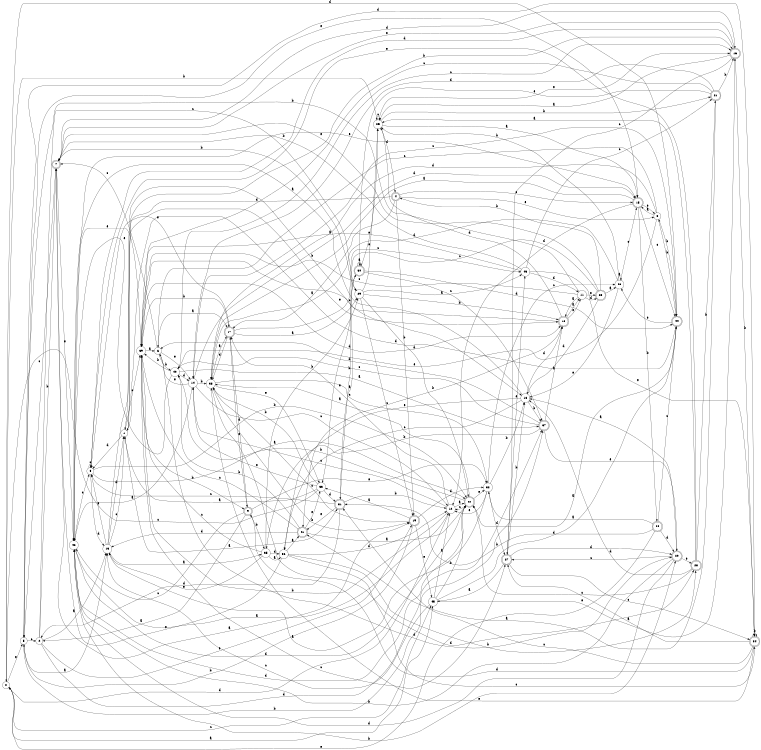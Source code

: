 digraph n37_7 {
__start0 [label="" shape="none"];

rankdir=LR;
size="8,5";

s0 [style="filled", color="black", fillcolor="white" shape="circle", label="0"];
s1 [style="filled", color="black", fillcolor="white" shape="circle", label="1"];
s2 [style="filled", color="black", fillcolor="white" shape="circle", label="2"];
s3 [style="filled", color="black", fillcolor="white" shape="circle", label="3"];
s4 [style="rounded,filled", color="black", fillcolor="white" shape="doublecircle", label="4"];
s5 [style="filled", color="black", fillcolor="white" shape="circle", label="5"];
s6 [style="filled", color="black", fillcolor="white" shape="circle", label="6"];
s7 [style="rounded,filled", color="black", fillcolor="white" shape="doublecircle", label="7"];
s8 [style="filled", color="black", fillcolor="white" shape="circle", label="8"];
s9 [style="rounded,filled", color="black", fillcolor="white" shape="doublecircle", label="9"];
s10 [style="rounded,filled", color="black", fillcolor="white" shape="doublecircle", label="10"];
s11 [style="filled", color="black", fillcolor="white" shape="circle", label="11"];
s12 [style="filled", color="black", fillcolor="white" shape="circle", label="12"];
s13 [style="filled", color="black", fillcolor="white" shape="circle", label="13"];
s14 [style="filled", color="black", fillcolor="white" shape="circle", label="14"];
s15 [style="rounded,filled", color="black", fillcolor="white" shape="doublecircle", label="15"];
s16 [style="rounded,filled", color="black", fillcolor="white" shape="doublecircle", label="16"];
s17 [style="rounded,filled", color="black", fillcolor="white" shape="doublecircle", label="17"];
s18 [style="filled", color="black", fillcolor="white" shape="circle", label="18"];
s19 [style="rounded,filled", color="black", fillcolor="white" shape="doublecircle", label="19"];
s20 [style="rounded,filled", color="black", fillcolor="white" shape="doublecircle", label="20"];
s21 [style="rounded,filled", color="black", fillcolor="white" shape="doublecircle", label="21"];
s22 [style="rounded,filled", color="black", fillcolor="white" shape="doublecircle", label="22"];
s23 [style="rounded,filled", color="black", fillcolor="white" shape="doublecircle", label="23"];
s24 [style="rounded,filled", color="black", fillcolor="white" shape="doublecircle", label="24"];
s25 [style="filled", color="black", fillcolor="white" shape="circle", label="25"];
s26 [style="filled", color="black", fillcolor="white" shape="circle", label="26"];
s27 [style="rounded,filled", color="black", fillcolor="white" shape="doublecircle", label="27"];
s28 [style="rounded,filled", color="black", fillcolor="white" shape="doublecircle", label="28"];
s29 [style="filled", color="black", fillcolor="white" shape="circle", label="29"];
s30 [style="rounded,filled", color="black", fillcolor="white" shape="doublecircle", label="30"];
s31 [style="rounded,filled", color="black", fillcolor="white" shape="doublecircle", label="31"];
s32 [style="filled", color="black", fillcolor="white" shape="circle", label="32"];
s33 [style="filled", color="black", fillcolor="white" shape="circle", label="33"];
s34 [style="rounded,filled", color="black", fillcolor="white" shape="doublecircle", label="34"];
s35 [style="filled", color="black", fillcolor="white" shape="circle", label="35"];
s36 [style="filled", color="black", fillcolor="white" shape="circle", label="36"];
s37 [style="rounded,filled", color="black", fillcolor="white" shape="doublecircle", label="37"];
s38 [style="filled", color="black", fillcolor="white" shape="circle", label="38"];
s39 [style="filled", color="black", fillcolor="white" shape="circle", label="39"];
s40 [style="filled", color="black", fillcolor="white" shape="circle", label="40"];
s41 [style="rounded,filled", color="black", fillcolor="white" shape="doublecircle", label="41"];
s42 [style="filled", color="black", fillcolor="white" shape="circle", label="42"];
s43 [style="filled", color="black", fillcolor="white" shape="circle", label="43"];
s44 [style="rounded,filled", color="black", fillcolor="white" shape="doublecircle", label="44"];
s45 [style="filled", color="black", fillcolor="white" shape="circle", label="45"];
s0 -> s45 [label="a"];
s0 -> s25 [label="b"];
s0 -> s45 [label="c"];
s0 -> s44 [label="d"];
s0 -> s5 [label="e"];
s1 -> s31 [label="a"];
s1 -> s16 [label="b"];
s1 -> s39 [label="c"];
s1 -> s8 [label="d"];
s1 -> s10 [label="e"];
s2 -> s13 [label="a"];
s2 -> s7 [label="b"];
s2 -> s29 [label="c"];
s2 -> s37 [label="d"];
s2 -> s19 [label="e"];
s3 -> s15 [label="a"];
s3 -> s44 [label="b"];
s3 -> s6 [label="c"];
s3 -> s38 [label="d"];
s3 -> s40 [label="e"];
s4 -> s17 [label="a"];
s4 -> s19 [label="b"];
s4 -> s15 [label="c"];
s4 -> s1 [label="d"];
s4 -> s3 [label="e"];
s5 -> s13 [label="a"];
s5 -> s37 [label="b"];
s5 -> s2 [label="c"];
s5 -> s34 [label="d"];
s5 -> s15 [label="e"];
s6 -> s17 [label="a"];
s6 -> s40 [label="b"];
s6 -> s7 [label="c"];
s6 -> s20 [label="d"];
s6 -> s14 [label="e"];
s7 -> s19 [label="a"];
s7 -> s29 [label="b"];
s7 -> s5 [label="c"];
s7 -> s16 [label="d"];
s7 -> s42 [label="e"];
s8 -> s22 [label="a"];
s8 -> s22 [label="b"];
s8 -> s8 [label="c"];
s8 -> s13 [label="d"];
s8 -> s17 [label="e"];
s9 -> s2 [label="a"];
s9 -> s35 [label="b"];
s9 -> s42 [label="c"];
s9 -> s17 [label="d"];
s9 -> s32 [label="e"];
s10 -> s11 [label="a"];
s10 -> s41 [label="b"];
s10 -> s39 [label="c"];
s10 -> s25 [label="d"];
s10 -> s11 [label="e"];
s11 -> s10 [label="a"];
s11 -> s5 [label="b"];
s11 -> s39 [label="c"];
s11 -> s23 [label="d"];
s11 -> s23 [label="e"];
s12 -> s22 [label="a"];
s12 -> s39 [label="b"];
s12 -> s14 [label="c"];
s12 -> s0 [label="d"];
s12 -> s17 [label="e"];
s13 -> s35 [label="a"];
s13 -> s18 [label="b"];
s13 -> s1 [label="c"];
s13 -> s1 [label="d"];
s13 -> s8 [label="e"];
s14 -> s42 [label="a"];
s14 -> s38 [label="b"];
s14 -> s12 [label="c"];
s14 -> s15 [label="d"];
s14 -> s6 [label="e"];
s15 -> s38 [label="a"];
s15 -> s24 [label="b"];
s15 -> s44 [label="c"];
s15 -> s12 [label="d"];
s15 -> s3 [label="e"];
s16 -> s25 [label="a"];
s16 -> s34 [label="b"];
s16 -> s27 [label="c"];
s16 -> s8 [label="d"];
s16 -> s7 [label="e"];
s17 -> s29 [label="a"];
s17 -> s39 [label="b"];
s17 -> s43 [label="c"];
s17 -> s38 [label="d"];
s17 -> s9 [label="e"];
s18 -> s42 [label="a"];
s18 -> s37 [label="b"];
s18 -> s36 [label="c"];
s18 -> s10 [label="d"];
s18 -> s36 [label="e"];
s19 -> s33 [label="a"];
s19 -> s5 [label="b"];
s19 -> s38 [label="c"];
s19 -> s32 [label="d"];
s19 -> s45 [label="e"];
s20 -> s18 [label="a"];
s20 -> s42 [label="b"];
s20 -> s27 [label="c"];
s20 -> s42 [label="d"];
s20 -> s28 [label="e"];
s21 -> s41 [label="a"];
s21 -> s16 [label="b"];
s21 -> s39 [label="c"];
s21 -> s14 [label="d"];
s21 -> s30 [label="e"];
s22 -> s38 [label="a"];
s22 -> s40 [label="b"];
s22 -> s12 [label="c"];
s22 -> s42 [label="d"];
s22 -> s32 [label="e"];
s23 -> s26 [label="a"];
s23 -> s4 [label="b"];
s23 -> s33 [label="c"];
s23 -> s18 [label="d"];
s23 -> s7 [label="e"];
s24 -> s32 [label="a"];
s24 -> s31 [label="b"];
s24 -> s44 [label="c"];
s24 -> s20 [label="d"];
s24 -> s0 [label="e"];
s25 -> s15 [label="a"];
s25 -> s21 [label="b"];
s25 -> s25 [label="c"];
s25 -> s4 [label="d"];
s25 -> s16 [label="e"];
s26 -> s26 [label="a"];
s26 -> s25 [label="b"];
s26 -> s15 [label="c"];
s26 -> s38 [label="d"];
s26 -> s18 [label="e"];
s27 -> s45 [label="a"];
s27 -> s18 [label="b"];
s27 -> s34 [label="c"];
s27 -> s20 [label="d"];
s27 -> s43 [label="e"];
s28 -> s25 [label="a"];
s28 -> s21 [label="b"];
s28 -> s22 [label="c"];
s28 -> s18 [label="d"];
s28 -> s8 [label="e"];
s29 -> s43 [label="a"];
s29 -> s10 [label="b"];
s29 -> s19 [label="c"];
s29 -> s22 [label="d"];
s29 -> s25 [label="e"];
s30 -> s30 [label="a"];
s30 -> s31 [label="b"];
s30 -> s37 [label="c"];
s30 -> s44 [label="d"];
s30 -> s25 [label="e"];
s31 -> s30 [label="a"];
s31 -> s12 [label="b"];
s31 -> s8 [label="c"];
s31 -> s2 [label="d"];
s31 -> s41 [label="e"];
s32 -> s13 [label="a"];
s32 -> s18 [label="b"];
s32 -> s26 [label="c"];
s32 -> s27 [label="d"];
s32 -> s12 [label="e"];
s33 -> s1 [label="a"];
s33 -> s38 [label="b"];
s33 -> s0 [label="c"];
s33 -> s31 [label="d"];
s33 -> s14 [label="e"];
s34 -> s27 [label="a"];
s34 -> s34 [label="b"];
s34 -> s31 [label="c"];
s34 -> s9 [label="d"];
s34 -> s38 [label="e"];
s35 -> s36 [label="a"];
s35 -> s29 [label="b"];
s35 -> s39 [label="c"];
s35 -> s36 [label="d"];
s35 -> s13 [label="e"];
s36 -> s41 [label="a"];
s36 -> s28 [label="b"];
s36 -> s34 [label="c"];
s36 -> s12 [label="d"];
s36 -> s7 [label="e"];
s37 -> s10 [label="a"];
s37 -> s35 [label="b"];
s37 -> s40 [label="c"];
s37 -> s6 [label="d"];
s37 -> s20 [label="e"];
s38 -> s17 [label="a"];
s38 -> s19 [label="b"];
s38 -> s32 [label="c"];
s38 -> s28 [label="d"];
s38 -> s33 [label="e"];
s39 -> s6 [label="a"];
s39 -> s9 [label="b"];
s39 -> s27 [label="c"];
s39 -> s10 [label="d"];
s39 -> s42 [label="e"];
s40 -> s37 [label="a"];
s40 -> s39 [label="b"];
s40 -> s16 [label="c"];
s40 -> s14 [label="d"];
s40 -> s42 [label="e"];
s41 -> s22 [label="a"];
s41 -> s40 [label="b"];
s41 -> s39 [label="c"];
s41 -> s13 [label="d"];
s41 -> s33 [label="e"];
s42 -> s12 [label="a"];
s42 -> s20 [label="b"];
s42 -> s8 [label="c"];
s42 -> s22 [label="d"];
s42 -> s15 [label="e"];
s43 -> s39 [label="a"];
s43 -> s7 [label="b"];
s43 -> s21 [label="c"];
s43 -> s11 [label="d"];
s43 -> s34 [label="e"];
s44 -> s22 [label="a"];
s44 -> s3 [label="b"];
s44 -> s14 [label="c"];
s44 -> s1 [label="d"];
s44 -> s26 [label="e"];
s45 -> s12 [label="a"];
s45 -> s22 [label="b"];
s45 -> s13 [label="c"];
s45 -> s44 [label="d"];
s45 -> s16 [label="e"];

}